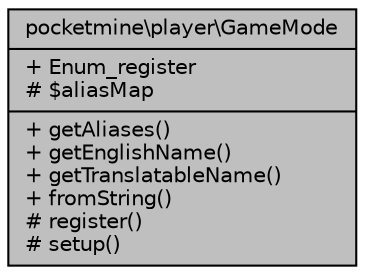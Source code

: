 digraph "pocketmine\player\GameMode"
{
 // INTERACTIVE_SVG=YES
 // LATEX_PDF_SIZE
  edge [fontname="Helvetica",fontsize="10",labelfontname="Helvetica",labelfontsize="10"];
  node [fontname="Helvetica",fontsize="10",shape=record];
  Node1 [label="{pocketmine\\player\\GameMode\n|+ Enum_register\l# $aliasMap\l|+ getAliases()\l+ getEnglishName()\l+ getTranslatableName()\l+ fromString()\l# register()\l# setup()\l}",height=0.2,width=0.4,color="black", fillcolor="grey75", style="filled", fontcolor="black",tooltip=" "];
}
